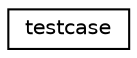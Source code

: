 digraph "Graphical Class Hierarchy"
{
  edge [fontname="Helvetica",fontsize="10",labelfontname="Helvetica",labelfontsize="10"];
  node [fontname="Helvetica",fontsize="10",shape=record];
  rankdir="LR";
  Node0 [label="testcase",height=0.2,width=0.4,color="black", fillcolor="white", style="filled",URL="$structtestcase.html"];
}
